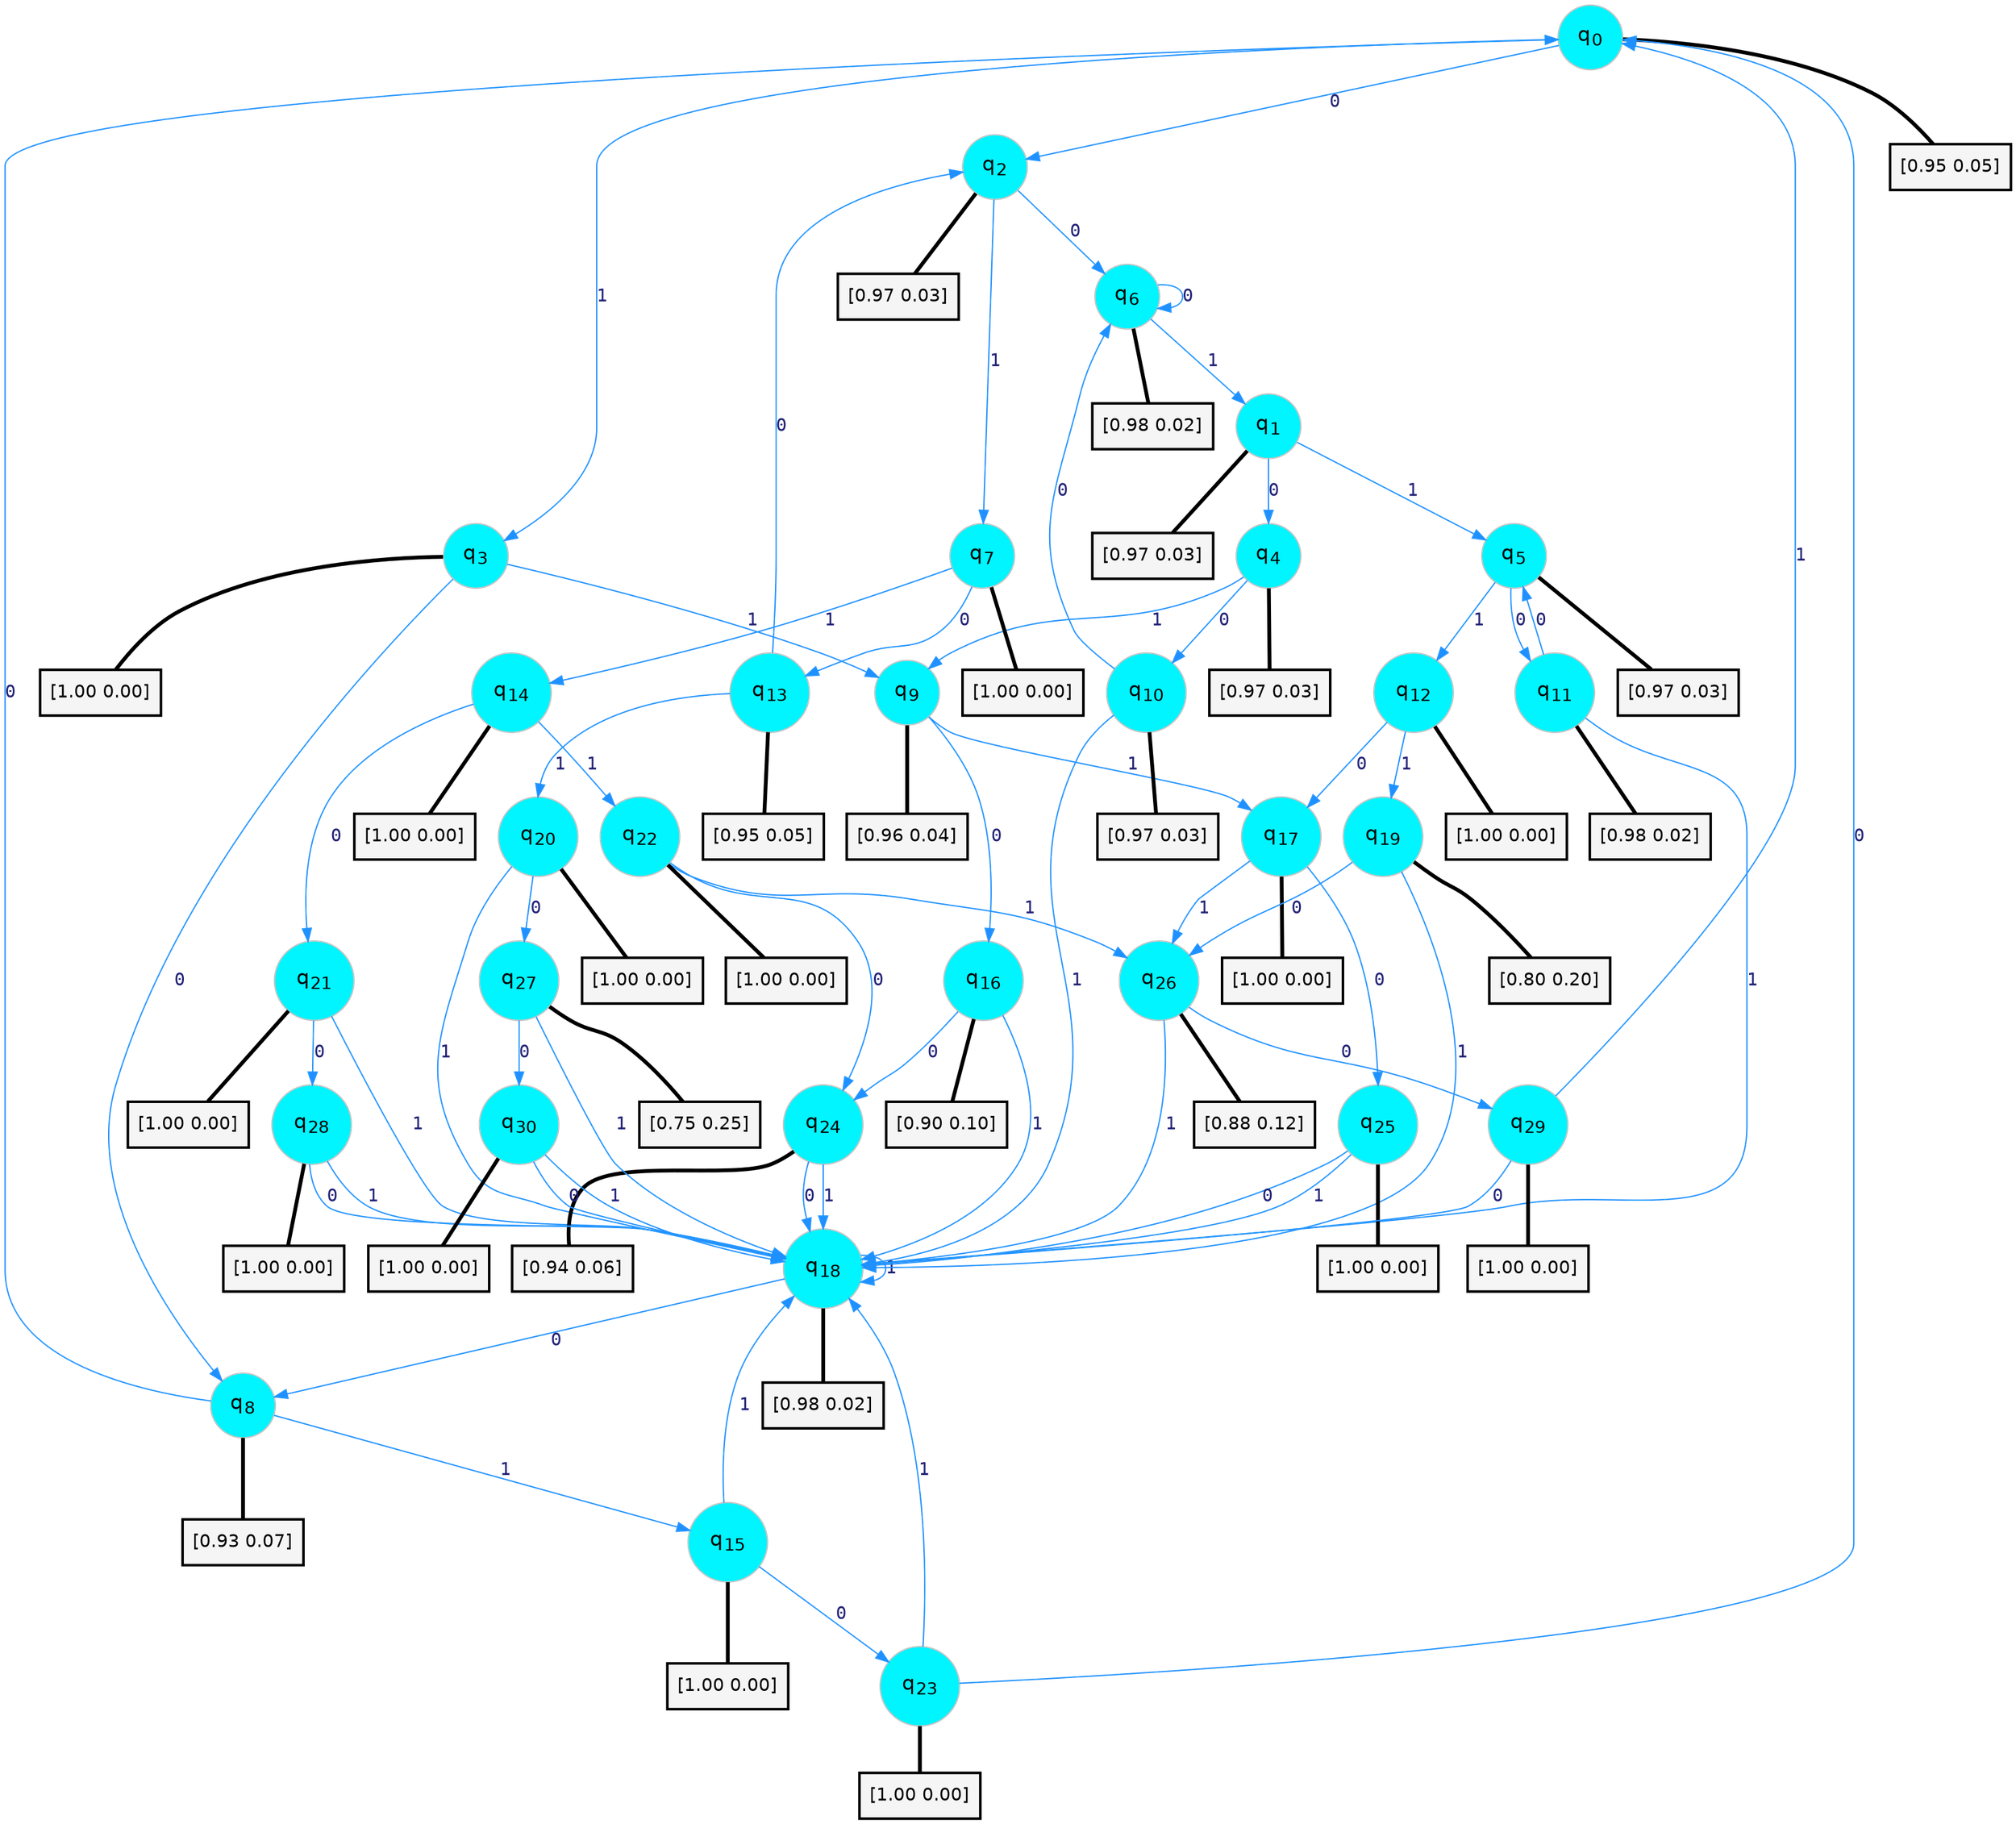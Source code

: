 digraph G {
graph [
bgcolor=transparent, dpi=300, rankdir=TD, size="40,25"];
node [
color=gray, fillcolor=turquoise1, fontcolor=black, fontname=Helvetica, fontsize=16, fontweight=bold, shape=circle, style=filled];
edge [
arrowsize=1, color=dodgerblue1, fontcolor=midnightblue, fontname=courier, fontweight=bold, penwidth=1, style=solid, weight=20];
0[label=<q<SUB>0</SUB>>];
1[label=<q<SUB>1</SUB>>];
2[label=<q<SUB>2</SUB>>];
3[label=<q<SUB>3</SUB>>];
4[label=<q<SUB>4</SUB>>];
5[label=<q<SUB>5</SUB>>];
6[label=<q<SUB>6</SUB>>];
7[label=<q<SUB>7</SUB>>];
8[label=<q<SUB>8</SUB>>];
9[label=<q<SUB>9</SUB>>];
10[label=<q<SUB>10</SUB>>];
11[label=<q<SUB>11</SUB>>];
12[label=<q<SUB>12</SUB>>];
13[label=<q<SUB>13</SUB>>];
14[label=<q<SUB>14</SUB>>];
15[label=<q<SUB>15</SUB>>];
16[label=<q<SUB>16</SUB>>];
17[label=<q<SUB>17</SUB>>];
18[label=<q<SUB>18</SUB>>];
19[label=<q<SUB>19</SUB>>];
20[label=<q<SUB>20</SUB>>];
21[label=<q<SUB>21</SUB>>];
22[label=<q<SUB>22</SUB>>];
23[label=<q<SUB>23</SUB>>];
24[label=<q<SUB>24</SUB>>];
25[label=<q<SUB>25</SUB>>];
26[label=<q<SUB>26</SUB>>];
27[label=<q<SUB>27</SUB>>];
28[label=<q<SUB>28</SUB>>];
29[label=<q<SUB>29</SUB>>];
30[label=<q<SUB>30</SUB>>];
31[label="[0.95 0.05]", shape=box,fontcolor=black, fontname=Helvetica, fontsize=14, penwidth=2, fillcolor=whitesmoke,color=black];
32[label="[0.97 0.03]", shape=box,fontcolor=black, fontname=Helvetica, fontsize=14, penwidth=2, fillcolor=whitesmoke,color=black];
33[label="[0.97 0.03]", shape=box,fontcolor=black, fontname=Helvetica, fontsize=14, penwidth=2, fillcolor=whitesmoke,color=black];
34[label="[1.00 0.00]", shape=box,fontcolor=black, fontname=Helvetica, fontsize=14, penwidth=2, fillcolor=whitesmoke,color=black];
35[label="[0.97 0.03]", shape=box,fontcolor=black, fontname=Helvetica, fontsize=14, penwidth=2, fillcolor=whitesmoke,color=black];
36[label="[0.97 0.03]", shape=box,fontcolor=black, fontname=Helvetica, fontsize=14, penwidth=2, fillcolor=whitesmoke,color=black];
37[label="[0.98 0.02]", shape=box,fontcolor=black, fontname=Helvetica, fontsize=14, penwidth=2, fillcolor=whitesmoke,color=black];
38[label="[1.00 0.00]", shape=box,fontcolor=black, fontname=Helvetica, fontsize=14, penwidth=2, fillcolor=whitesmoke,color=black];
39[label="[0.93 0.07]", shape=box,fontcolor=black, fontname=Helvetica, fontsize=14, penwidth=2, fillcolor=whitesmoke,color=black];
40[label="[0.96 0.04]", shape=box,fontcolor=black, fontname=Helvetica, fontsize=14, penwidth=2, fillcolor=whitesmoke,color=black];
41[label="[0.97 0.03]", shape=box,fontcolor=black, fontname=Helvetica, fontsize=14, penwidth=2, fillcolor=whitesmoke,color=black];
42[label="[0.98 0.02]", shape=box,fontcolor=black, fontname=Helvetica, fontsize=14, penwidth=2, fillcolor=whitesmoke,color=black];
43[label="[1.00 0.00]", shape=box,fontcolor=black, fontname=Helvetica, fontsize=14, penwidth=2, fillcolor=whitesmoke,color=black];
44[label="[0.95 0.05]", shape=box,fontcolor=black, fontname=Helvetica, fontsize=14, penwidth=2, fillcolor=whitesmoke,color=black];
45[label="[1.00 0.00]", shape=box,fontcolor=black, fontname=Helvetica, fontsize=14, penwidth=2, fillcolor=whitesmoke,color=black];
46[label="[1.00 0.00]", shape=box,fontcolor=black, fontname=Helvetica, fontsize=14, penwidth=2, fillcolor=whitesmoke,color=black];
47[label="[0.90 0.10]", shape=box,fontcolor=black, fontname=Helvetica, fontsize=14, penwidth=2, fillcolor=whitesmoke,color=black];
48[label="[1.00 0.00]", shape=box,fontcolor=black, fontname=Helvetica, fontsize=14, penwidth=2, fillcolor=whitesmoke,color=black];
49[label="[0.98 0.02]", shape=box,fontcolor=black, fontname=Helvetica, fontsize=14, penwidth=2, fillcolor=whitesmoke,color=black];
50[label="[0.80 0.20]", shape=box,fontcolor=black, fontname=Helvetica, fontsize=14, penwidth=2, fillcolor=whitesmoke,color=black];
51[label="[1.00 0.00]", shape=box,fontcolor=black, fontname=Helvetica, fontsize=14, penwidth=2, fillcolor=whitesmoke,color=black];
52[label="[1.00 0.00]", shape=box,fontcolor=black, fontname=Helvetica, fontsize=14, penwidth=2, fillcolor=whitesmoke,color=black];
53[label="[1.00 0.00]", shape=box,fontcolor=black, fontname=Helvetica, fontsize=14, penwidth=2, fillcolor=whitesmoke,color=black];
54[label="[1.00 0.00]", shape=box,fontcolor=black, fontname=Helvetica, fontsize=14, penwidth=2, fillcolor=whitesmoke,color=black];
55[label="[0.94 0.06]", shape=box,fontcolor=black, fontname=Helvetica, fontsize=14, penwidth=2, fillcolor=whitesmoke,color=black];
56[label="[1.00 0.00]", shape=box,fontcolor=black, fontname=Helvetica, fontsize=14, penwidth=2, fillcolor=whitesmoke,color=black];
57[label="[0.88 0.12]", shape=box,fontcolor=black, fontname=Helvetica, fontsize=14, penwidth=2, fillcolor=whitesmoke,color=black];
58[label="[0.75 0.25]", shape=box,fontcolor=black, fontname=Helvetica, fontsize=14, penwidth=2, fillcolor=whitesmoke,color=black];
59[label="[1.00 0.00]", shape=box,fontcolor=black, fontname=Helvetica, fontsize=14, penwidth=2, fillcolor=whitesmoke,color=black];
60[label="[1.00 0.00]", shape=box,fontcolor=black, fontname=Helvetica, fontsize=14, penwidth=2, fillcolor=whitesmoke,color=black];
61[label="[1.00 0.00]", shape=box,fontcolor=black, fontname=Helvetica, fontsize=14, penwidth=2, fillcolor=whitesmoke,color=black];
0->2 [label=0];
0->3 [label=1];
0->31 [arrowhead=none, penwidth=3,color=black];
1->4 [label=0];
1->5 [label=1];
1->32 [arrowhead=none, penwidth=3,color=black];
2->6 [label=0];
2->7 [label=1];
2->33 [arrowhead=none, penwidth=3,color=black];
3->8 [label=0];
3->9 [label=1];
3->34 [arrowhead=none, penwidth=3,color=black];
4->10 [label=0];
4->9 [label=1];
4->35 [arrowhead=none, penwidth=3,color=black];
5->11 [label=0];
5->12 [label=1];
5->36 [arrowhead=none, penwidth=3,color=black];
6->6 [label=0];
6->1 [label=1];
6->37 [arrowhead=none, penwidth=3,color=black];
7->13 [label=0];
7->14 [label=1];
7->38 [arrowhead=none, penwidth=3,color=black];
8->0 [label=0];
8->15 [label=1];
8->39 [arrowhead=none, penwidth=3,color=black];
9->16 [label=0];
9->17 [label=1];
9->40 [arrowhead=none, penwidth=3,color=black];
10->6 [label=0];
10->18 [label=1];
10->41 [arrowhead=none, penwidth=3,color=black];
11->5 [label=0];
11->18 [label=1];
11->42 [arrowhead=none, penwidth=3,color=black];
12->17 [label=0];
12->19 [label=1];
12->43 [arrowhead=none, penwidth=3,color=black];
13->2 [label=0];
13->20 [label=1];
13->44 [arrowhead=none, penwidth=3,color=black];
14->21 [label=0];
14->22 [label=1];
14->45 [arrowhead=none, penwidth=3,color=black];
15->23 [label=0];
15->18 [label=1];
15->46 [arrowhead=none, penwidth=3,color=black];
16->24 [label=0];
16->18 [label=1];
16->47 [arrowhead=none, penwidth=3,color=black];
17->25 [label=0];
17->26 [label=1];
17->48 [arrowhead=none, penwidth=3,color=black];
18->8 [label=0];
18->18 [label=1];
18->49 [arrowhead=none, penwidth=3,color=black];
19->26 [label=0];
19->18 [label=1];
19->50 [arrowhead=none, penwidth=3,color=black];
20->27 [label=0];
20->18 [label=1];
20->51 [arrowhead=none, penwidth=3,color=black];
21->28 [label=0];
21->18 [label=1];
21->52 [arrowhead=none, penwidth=3,color=black];
22->24 [label=0];
22->26 [label=1];
22->53 [arrowhead=none, penwidth=3,color=black];
23->0 [label=0];
23->18 [label=1];
23->54 [arrowhead=none, penwidth=3,color=black];
24->18 [label=0];
24->18 [label=1];
24->55 [arrowhead=none, penwidth=3,color=black];
25->18 [label=0];
25->18 [label=1];
25->56 [arrowhead=none, penwidth=3,color=black];
26->29 [label=0];
26->18 [label=1];
26->57 [arrowhead=none, penwidth=3,color=black];
27->30 [label=0];
27->18 [label=1];
27->58 [arrowhead=none, penwidth=3,color=black];
28->18 [label=0];
28->18 [label=1];
28->59 [arrowhead=none, penwidth=3,color=black];
29->18 [label=0];
29->0 [label=1];
29->60 [arrowhead=none, penwidth=3,color=black];
30->18 [label=0];
30->18 [label=1];
30->61 [arrowhead=none, penwidth=3,color=black];
}
